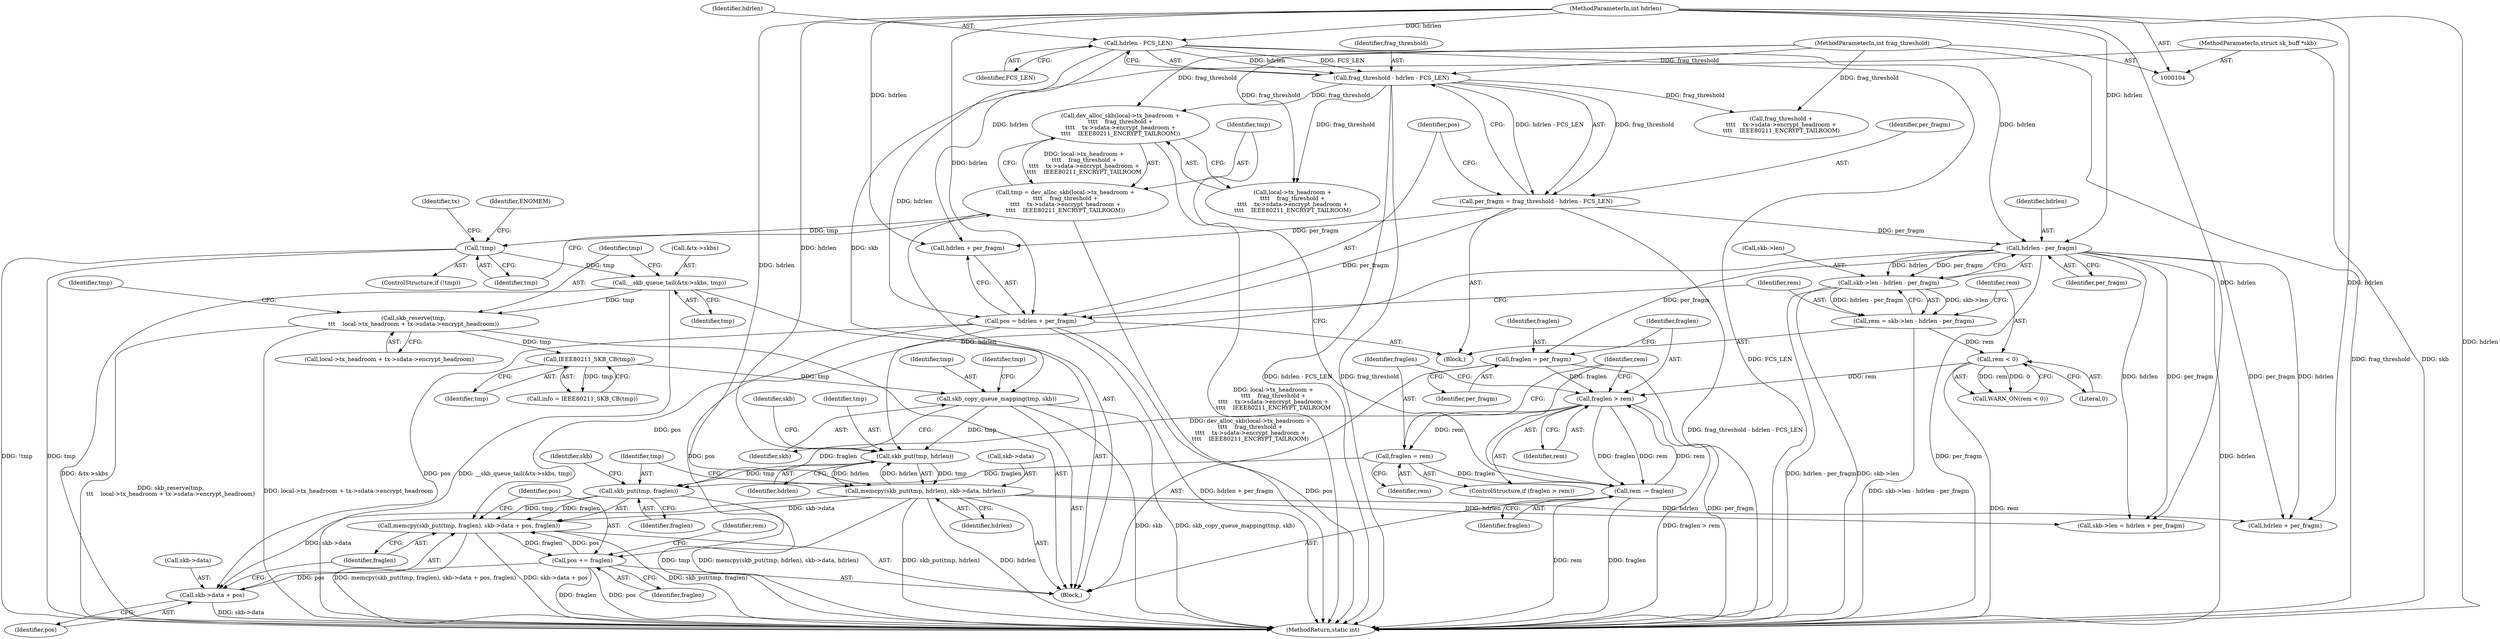 digraph "0_linux_338f977f4eb441e69bb9a46eaa0ac715c931a67f@API" {
"1000261" [label="(Call,memcpy(skb_put(tmp, fraglen), skb->data + pos, fraglen))"];
"1000262" [label="(Call,skb_put(tmp, fraglen))"];
"1000254" [label="(Call,skb_put(tmp, hdrlen))"];
"1000236" [label="(Call,skb_copy_queue_mapping(tmp, skb))"];
"1000219" [label="(Call,IEEE80211_SKB_CB(tmp))"];
"1000195" [label="(Call,skb_reserve(tmp,\n\t\t\t    local->tx_headroom + tx->sdata->encrypt_headroom))"];
"1000189" [label="(Call,__skb_queue_tail(&tx->skbs, tmp))"];
"1000184" [label="(Call,!tmp)"];
"1000167" [label="(Call,tmp = dev_alloc_skb(local->tx_headroom +\n\t\t\t\t    frag_threshold +\n\t\t\t\t    tx->sdata->encrypt_headroom +\n\t\t\t\t    IEEE80211_ENCRYPT_TAILROOM))"];
"1000169" [label="(Call,dev_alloc_skb(local->tx_headroom +\n\t\t\t\t    frag_threshold +\n\t\t\t\t    tx->sdata->encrypt_headroom +\n\t\t\t\t    IEEE80211_ENCRYPT_TAILROOM))"];
"1000121" [label="(Call,frag_threshold - hdrlen - FCS_LEN)"];
"1000108" [label="(MethodParameterIn,int frag_threshold)"];
"1000123" [label="(Call,hdrlen - FCS_LEN)"];
"1000107" [label="(MethodParameterIn,int hdrlen)"];
"1000106" [label="(MethodParameterIn,struct sk_buff *skb)"];
"1000253" [label="(Call,memcpy(skb_put(tmp, hdrlen), skb->data, hdrlen))"];
"1000139" [label="(Call,hdrlen - per_fragm)"];
"1000119" [label="(Call,per_fragm = frag_threshold - hdrlen - FCS_LEN)"];
"1000158" [label="(Call,fraglen > rem)"];
"1000154" [label="(Call,fraglen = per_fragm)"];
"1000144" [label="(Call,rem < 0)"];
"1000133" [label="(Call,rem = skb->len - hdrlen - per_fragm)"];
"1000135" [label="(Call,skb->len - hdrlen - per_fragm)"];
"1000164" [label="(Call,rem -= fraglen)"];
"1000161" [label="(Call,fraglen = rem)"];
"1000127" [label="(Call,pos = hdrlen + per_fragm)"];
"1000271" [label="(Call,pos += fraglen)"];
"1000261" [label="(Call,memcpy(skb_put(tmp, fraglen), skb->data + pos, fraglen))"];
"1000265" [label="(Call,skb->data + pos)"];
"1000128" [label="(Identifier,pos)"];
"1000220" [label="(Identifier,tmp)"];
"1000258" [label="(Identifier,skb)"];
"1000151" [label="(Identifier,rem)"];
"1000257" [label="(Call,skb->data)"];
"1000273" [label="(Identifier,fraglen)"];
"1000270" [label="(Identifier,fraglen)"];
"1000141" [label="(Identifier,per_fragm)"];
"1000219" [label="(Call,IEEE80211_SKB_CB(tmp))"];
"1000156" [label="(Identifier,per_fragm)"];
"1000271" [label="(Call,pos += fraglen)"];
"1000146" [label="(Literal,0)"];
"1000124" [label="(Identifier,hdrlen)"];
"1000217" [label="(Call,info = IEEE80211_SKB_CB(tmp))"];
"1000162" [label="(Identifier,fraglen)"];
"1000265" [label="(Call,skb->data + pos)"];
"1000241" [label="(Identifier,tmp)"];
"1000195" [label="(Call,skb_reserve(tmp,\n\t\t\t    local->tx_headroom + tx->sdata->encrypt_headroom))"];
"1000154" [label="(Call,fraglen = per_fragm)"];
"1000170" [label="(Call,local->tx_headroom +\n\t\t\t\t    frag_threshold +\n\t\t\t\t    tx->sdata->encrypt_headroom +\n\t\t\t\t    IEEE80211_ENCRYPT_TAILROOM)"];
"1000145" [label="(Identifier,rem)"];
"1000236" [label="(Call,skb_copy_queue_mapping(tmp, skb))"];
"1000123" [label="(Call,hdrlen - FCS_LEN)"];
"1000144" [label="(Call,rem < 0)"];
"1000143" [label="(Call,WARN_ON(rem < 0))"];
"1000256" [label="(Identifier,hdrlen)"];
"1000167" [label="(Call,tmp = dev_alloc_skb(local->tx_headroom +\n\t\t\t\t    frag_threshold +\n\t\t\t\t    tx->sdata->encrypt_headroom +\n\t\t\t\t    IEEE80211_ENCRYPT_TAILROOM))"];
"1000109" [label="(Block,)"];
"1000189" [label="(Call,__skb_queue_tail(&tx->skbs, tmp))"];
"1000120" [label="(Identifier,per_fragm)"];
"1000161" [label="(Call,fraglen = rem)"];
"1000164" [label="(Call,rem -= fraglen)"];
"1000119" [label="(Call,per_fragm = frag_threshold - hdrlen - FCS_LEN)"];
"1000136" [label="(Call,skb->len)"];
"1000160" [label="(Identifier,rem)"];
"1000169" [label="(Call,dev_alloc_skb(local->tx_headroom +\n\t\t\t\t    frag_threshold +\n\t\t\t\t    tx->sdata->encrypt_headroom +\n\t\t\t\t    IEEE80211_ENCRYPT_TAILROOM))"];
"1000264" [label="(Identifier,fraglen)"];
"1000168" [label="(Identifier,tmp)"];
"1000272" [label="(Identifier,pos)"];
"1000263" [label="(Identifier,tmp)"];
"1000192" [label="(Identifier,tx)"];
"1000260" [label="(Identifier,hdrlen)"];
"1000122" [label="(Identifier,frag_threshold)"];
"1000157" [label="(ControlStructure,if (fraglen > rem))"];
"1000155" [label="(Identifier,fraglen)"];
"1000190" [label="(Call,&tx->skbs)"];
"1000108" [label="(MethodParameterIn,int frag_threshold)"];
"1000183" [label="(ControlStructure,if (!tmp))"];
"1000133" [label="(Call,rem = skb->len - hdrlen - per_fragm)"];
"1000107" [label="(MethodParameterIn,int hdrlen)"];
"1000127" [label="(Call,pos = hdrlen + per_fragm)"];
"1000106" [label="(MethodParameterIn,struct sk_buff *skb)"];
"1000269" [label="(Identifier,pos)"];
"1000253" [label="(Call,memcpy(skb_put(tmp, hdrlen), skb->data, hdrlen))"];
"1000283" [label="(MethodReturn,static int)"];
"1000274" [label="(Call,skb->len = hdrlen + per_fragm)"];
"1000134" [label="(Identifier,rem)"];
"1000152" [label="(Block,)"];
"1000174" [label="(Call,frag_threshold +\n\t\t\t\t    tx->sdata->encrypt_headroom +\n\t\t\t\t    IEEE80211_ENCRYPT_TAILROOM)"];
"1000158" [label="(Call,fraglen > rem)"];
"1000208" [label="(Identifier,tmp)"];
"1000262" [label="(Call,skb_put(tmp, fraglen))"];
"1000121" [label="(Call,frag_threshold - hdrlen - FCS_LEN)"];
"1000254" [label="(Call,skb_put(tmp, hdrlen))"];
"1000278" [label="(Call,hdrlen + per_fragm)"];
"1000139" [label="(Call,hdrlen - per_fragm)"];
"1000197" [label="(Call,local->tx_headroom + tx->sdata->encrypt_headroom)"];
"1000166" [label="(Identifier,fraglen)"];
"1000188" [label="(Identifier,ENOMEM)"];
"1000196" [label="(Identifier,tmp)"];
"1000267" [label="(Identifier,skb)"];
"1000194" [label="(Identifier,tmp)"];
"1000140" [label="(Identifier,hdrlen)"];
"1000165" [label="(Identifier,rem)"];
"1000184" [label="(Call,!tmp)"];
"1000135" [label="(Call,skb->len - hdrlen - per_fragm)"];
"1000237" [label="(Identifier,tmp)"];
"1000129" [label="(Call,hdrlen + per_fragm)"];
"1000266" [label="(Call,skb->data)"];
"1000159" [label="(Identifier,fraglen)"];
"1000125" [label="(Identifier,FCS_LEN)"];
"1000255" [label="(Identifier,tmp)"];
"1000163" [label="(Identifier,rem)"];
"1000238" [label="(Identifier,skb)"];
"1000261" [label="(Call,memcpy(skb_put(tmp, fraglen), skb->data + pos, fraglen))"];
"1000185" [label="(Identifier,tmp)"];
"1000261" -> "1000152"  [label="AST: "];
"1000261" -> "1000270"  [label="CFG: "];
"1000262" -> "1000261"  [label="AST: "];
"1000265" -> "1000261"  [label="AST: "];
"1000270" -> "1000261"  [label="AST: "];
"1000272" -> "1000261"  [label="CFG: "];
"1000261" -> "1000283"  [label="DDG: skb->data + pos"];
"1000261" -> "1000283"  [label="DDG: skb_put(tmp, fraglen)"];
"1000261" -> "1000283"  [label="DDG: memcpy(skb_put(tmp, fraglen), skb->data + pos, fraglen)"];
"1000262" -> "1000261"  [label="DDG: tmp"];
"1000262" -> "1000261"  [label="DDG: fraglen"];
"1000253" -> "1000261"  [label="DDG: skb->data"];
"1000127" -> "1000261"  [label="DDG: pos"];
"1000271" -> "1000261"  [label="DDG: pos"];
"1000261" -> "1000271"  [label="DDG: fraglen"];
"1000262" -> "1000264"  [label="CFG: "];
"1000263" -> "1000262"  [label="AST: "];
"1000264" -> "1000262"  [label="AST: "];
"1000267" -> "1000262"  [label="CFG: "];
"1000262" -> "1000283"  [label="DDG: tmp"];
"1000254" -> "1000262"  [label="DDG: tmp"];
"1000158" -> "1000262"  [label="DDG: fraglen"];
"1000161" -> "1000262"  [label="DDG: fraglen"];
"1000254" -> "1000253"  [label="AST: "];
"1000254" -> "1000256"  [label="CFG: "];
"1000255" -> "1000254"  [label="AST: "];
"1000256" -> "1000254"  [label="AST: "];
"1000258" -> "1000254"  [label="CFG: "];
"1000254" -> "1000253"  [label="DDG: tmp"];
"1000254" -> "1000253"  [label="DDG: hdrlen"];
"1000236" -> "1000254"  [label="DDG: tmp"];
"1000253" -> "1000254"  [label="DDG: hdrlen"];
"1000139" -> "1000254"  [label="DDG: hdrlen"];
"1000107" -> "1000254"  [label="DDG: hdrlen"];
"1000236" -> "1000152"  [label="AST: "];
"1000236" -> "1000238"  [label="CFG: "];
"1000237" -> "1000236"  [label="AST: "];
"1000238" -> "1000236"  [label="AST: "];
"1000241" -> "1000236"  [label="CFG: "];
"1000236" -> "1000283"  [label="DDG: skb_copy_queue_mapping(tmp, skb)"];
"1000236" -> "1000283"  [label="DDG: skb"];
"1000219" -> "1000236"  [label="DDG: tmp"];
"1000106" -> "1000236"  [label="DDG: skb"];
"1000219" -> "1000217"  [label="AST: "];
"1000219" -> "1000220"  [label="CFG: "];
"1000220" -> "1000219"  [label="AST: "];
"1000217" -> "1000219"  [label="CFG: "];
"1000219" -> "1000217"  [label="DDG: tmp"];
"1000195" -> "1000219"  [label="DDG: tmp"];
"1000195" -> "1000152"  [label="AST: "];
"1000195" -> "1000197"  [label="CFG: "];
"1000196" -> "1000195"  [label="AST: "];
"1000197" -> "1000195"  [label="AST: "];
"1000208" -> "1000195"  [label="CFG: "];
"1000195" -> "1000283"  [label="DDG: skb_reserve(tmp,\n\t\t\t    local->tx_headroom + tx->sdata->encrypt_headroom)"];
"1000195" -> "1000283"  [label="DDG: local->tx_headroom + tx->sdata->encrypt_headroom"];
"1000189" -> "1000195"  [label="DDG: tmp"];
"1000189" -> "1000152"  [label="AST: "];
"1000189" -> "1000194"  [label="CFG: "];
"1000190" -> "1000189"  [label="AST: "];
"1000194" -> "1000189"  [label="AST: "];
"1000196" -> "1000189"  [label="CFG: "];
"1000189" -> "1000283"  [label="DDG: &tx->skbs"];
"1000189" -> "1000283"  [label="DDG: __skb_queue_tail(&tx->skbs, tmp)"];
"1000184" -> "1000189"  [label="DDG: tmp"];
"1000184" -> "1000183"  [label="AST: "];
"1000184" -> "1000185"  [label="CFG: "];
"1000185" -> "1000184"  [label="AST: "];
"1000188" -> "1000184"  [label="CFG: "];
"1000192" -> "1000184"  [label="CFG: "];
"1000184" -> "1000283"  [label="DDG: tmp"];
"1000184" -> "1000283"  [label="DDG: !tmp"];
"1000167" -> "1000184"  [label="DDG: tmp"];
"1000167" -> "1000152"  [label="AST: "];
"1000167" -> "1000169"  [label="CFG: "];
"1000168" -> "1000167"  [label="AST: "];
"1000169" -> "1000167"  [label="AST: "];
"1000185" -> "1000167"  [label="CFG: "];
"1000167" -> "1000283"  [label="DDG: dev_alloc_skb(local->tx_headroom +\n\t\t\t\t    frag_threshold +\n\t\t\t\t    tx->sdata->encrypt_headroom +\n\t\t\t\t    IEEE80211_ENCRYPT_TAILROOM)"];
"1000169" -> "1000167"  [label="DDG: local->tx_headroom +\n\t\t\t\t    frag_threshold +\n\t\t\t\t    tx->sdata->encrypt_headroom +\n\t\t\t\t    IEEE80211_ENCRYPT_TAILROOM"];
"1000169" -> "1000170"  [label="CFG: "];
"1000170" -> "1000169"  [label="AST: "];
"1000169" -> "1000283"  [label="DDG: local->tx_headroom +\n\t\t\t\t    frag_threshold +\n\t\t\t\t    tx->sdata->encrypt_headroom +\n\t\t\t\t    IEEE80211_ENCRYPT_TAILROOM"];
"1000121" -> "1000169"  [label="DDG: frag_threshold"];
"1000108" -> "1000169"  [label="DDG: frag_threshold"];
"1000121" -> "1000119"  [label="AST: "];
"1000121" -> "1000123"  [label="CFG: "];
"1000122" -> "1000121"  [label="AST: "];
"1000123" -> "1000121"  [label="AST: "];
"1000119" -> "1000121"  [label="CFG: "];
"1000121" -> "1000283"  [label="DDG: hdrlen - FCS_LEN"];
"1000121" -> "1000283"  [label="DDG: frag_threshold"];
"1000121" -> "1000119"  [label="DDG: frag_threshold"];
"1000121" -> "1000119"  [label="DDG: hdrlen - FCS_LEN"];
"1000108" -> "1000121"  [label="DDG: frag_threshold"];
"1000123" -> "1000121"  [label="DDG: hdrlen"];
"1000123" -> "1000121"  [label="DDG: FCS_LEN"];
"1000121" -> "1000170"  [label="DDG: frag_threshold"];
"1000121" -> "1000174"  [label="DDG: frag_threshold"];
"1000108" -> "1000104"  [label="AST: "];
"1000108" -> "1000283"  [label="DDG: frag_threshold"];
"1000108" -> "1000170"  [label="DDG: frag_threshold"];
"1000108" -> "1000174"  [label="DDG: frag_threshold"];
"1000123" -> "1000125"  [label="CFG: "];
"1000124" -> "1000123"  [label="AST: "];
"1000125" -> "1000123"  [label="AST: "];
"1000123" -> "1000283"  [label="DDG: FCS_LEN"];
"1000107" -> "1000123"  [label="DDG: hdrlen"];
"1000123" -> "1000127"  [label="DDG: hdrlen"];
"1000123" -> "1000129"  [label="DDG: hdrlen"];
"1000123" -> "1000139"  [label="DDG: hdrlen"];
"1000107" -> "1000104"  [label="AST: "];
"1000107" -> "1000283"  [label="DDG: hdrlen"];
"1000107" -> "1000127"  [label="DDG: hdrlen"];
"1000107" -> "1000129"  [label="DDG: hdrlen"];
"1000107" -> "1000139"  [label="DDG: hdrlen"];
"1000107" -> "1000253"  [label="DDG: hdrlen"];
"1000107" -> "1000274"  [label="DDG: hdrlen"];
"1000107" -> "1000278"  [label="DDG: hdrlen"];
"1000106" -> "1000104"  [label="AST: "];
"1000106" -> "1000283"  [label="DDG: skb"];
"1000253" -> "1000152"  [label="AST: "];
"1000253" -> "1000260"  [label="CFG: "];
"1000257" -> "1000253"  [label="AST: "];
"1000260" -> "1000253"  [label="AST: "];
"1000263" -> "1000253"  [label="CFG: "];
"1000253" -> "1000283"  [label="DDG: hdrlen"];
"1000253" -> "1000283"  [label="DDG: memcpy(skb_put(tmp, hdrlen), skb->data, hdrlen)"];
"1000253" -> "1000283"  [label="DDG: skb_put(tmp, hdrlen)"];
"1000253" -> "1000265"  [label="DDG: skb->data"];
"1000253" -> "1000274"  [label="DDG: hdrlen"];
"1000253" -> "1000278"  [label="DDG: hdrlen"];
"1000139" -> "1000135"  [label="AST: "];
"1000139" -> "1000141"  [label="CFG: "];
"1000140" -> "1000139"  [label="AST: "];
"1000141" -> "1000139"  [label="AST: "];
"1000135" -> "1000139"  [label="CFG: "];
"1000139" -> "1000283"  [label="DDG: per_fragm"];
"1000139" -> "1000283"  [label="DDG: hdrlen"];
"1000139" -> "1000135"  [label="DDG: hdrlen"];
"1000139" -> "1000135"  [label="DDG: per_fragm"];
"1000119" -> "1000139"  [label="DDG: per_fragm"];
"1000139" -> "1000154"  [label="DDG: per_fragm"];
"1000139" -> "1000274"  [label="DDG: hdrlen"];
"1000139" -> "1000274"  [label="DDG: per_fragm"];
"1000139" -> "1000278"  [label="DDG: hdrlen"];
"1000139" -> "1000278"  [label="DDG: per_fragm"];
"1000119" -> "1000109"  [label="AST: "];
"1000120" -> "1000119"  [label="AST: "];
"1000128" -> "1000119"  [label="CFG: "];
"1000119" -> "1000283"  [label="DDG: frag_threshold - hdrlen - FCS_LEN"];
"1000119" -> "1000127"  [label="DDG: per_fragm"];
"1000119" -> "1000129"  [label="DDG: per_fragm"];
"1000158" -> "1000157"  [label="AST: "];
"1000158" -> "1000160"  [label="CFG: "];
"1000159" -> "1000158"  [label="AST: "];
"1000160" -> "1000158"  [label="AST: "];
"1000162" -> "1000158"  [label="CFG: "];
"1000165" -> "1000158"  [label="CFG: "];
"1000158" -> "1000283"  [label="DDG: fraglen > rem"];
"1000154" -> "1000158"  [label="DDG: fraglen"];
"1000144" -> "1000158"  [label="DDG: rem"];
"1000164" -> "1000158"  [label="DDG: rem"];
"1000158" -> "1000161"  [label="DDG: rem"];
"1000158" -> "1000164"  [label="DDG: fraglen"];
"1000158" -> "1000164"  [label="DDG: rem"];
"1000154" -> "1000152"  [label="AST: "];
"1000154" -> "1000156"  [label="CFG: "];
"1000155" -> "1000154"  [label="AST: "];
"1000156" -> "1000154"  [label="AST: "];
"1000159" -> "1000154"  [label="CFG: "];
"1000154" -> "1000283"  [label="DDG: per_fragm"];
"1000144" -> "1000143"  [label="AST: "];
"1000144" -> "1000146"  [label="CFG: "];
"1000145" -> "1000144"  [label="AST: "];
"1000146" -> "1000144"  [label="AST: "];
"1000143" -> "1000144"  [label="CFG: "];
"1000144" -> "1000283"  [label="DDG: rem"];
"1000144" -> "1000143"  [label="DDG: rem"];
"1000144" -> "1000143"  [label="DDG: 0"];
"1000133" -> "1000144"  [label="DDG: rem"];
"1000133" -> "1000109"  [label="AST: "];
"1000133" -> "1000135"  [label="CFG: "];
"1000134" -> "1000133"  [label="AST: "];
"1000135" -> "1000133"  [label="AST: "];
"1000145" -> "1000133"  [label="CFG: "];
"1000133" -> "1000283"  [label="DDG: skb->len - hdrlen - per_fragm"];
"1000135" -> "1000133"  [label="DDG: skb->len"];
"1000135" -> "1000133"  [label="DDG: hdrlen - per_fragm"];
"1000136" -> "1000135"  [label="AST: "];
"1000135" -> "1000283"  [label="DDG: hdrlen - per_fragm"];
"1000135" -> "1000283"  [label="DDG: skb->len"];
"1000164" -> "1000152"  [label="AST: "];
"1000164" -> "1000166"  [label="CFG: "];
"1000165" -> "1000164"  [label="AST: "];
"1000166" -> "1000164"  [label="AST: "];
"1000168" -> "1000164"  [label="CFG: "];
"1000164" -> "1000283"  [label="DDG: fraglen"];
"1000164" -> "1000283"  [label="DDG: rem"];
"1000161" -> "1000164"  [label="DDG: fraglen"];
"1000161" -> "1000157"  [label="AST: "];
"1000161" -> "1000163"  [label="CFG: "];
"1000162" -> "1000161"  [label="AST: "];
"1000163" -> "1000161"  [label="AST: "];
"1000165" -> "1000161"  [label="CFG: "];
"1000127" -> "1000109"  [label="AST: "];
"1000127" -> "1000129"  [label="CFG: "];
"1000128" -> "1000127"  [label="AST: "];
"1000129" -> "1000127"  [label="AST: "];
"1000134" -> "1000127"  [label="CFG: "];
"1000127" -> "1000283"  [label="DDG: hdrlen + per_fragm"];
"1000127" -> "1000283"  [label="DDG: pos"];
"1000127" -> "1000265"  [label="DDG: pos"];
"1000127" -> "1000271"  [label="DDG: pos"];
"1000271" -> "1000152"  [label="AST: "];
"1000271" -> "1000273"  [label="CFG: "];
"1000272" -> "1000271"  [label="AST: "];
"1000273" -> "1000271"  [label="AST: "];
"1000151" -> "1000271"  [label="CFG: "];
"1000271" -> "1000283"  [label="DDG: fraglen"];
"1000271" -> "1000283"  [label="DDG: pos"];
"1000271" -> "1000265"  [label="DDG: pos"];
"1000265" -> "1000269"  [label="CFG: "];
"1000266" -> "1000265"  [label="AST: "];
"1000269" -> "1000265"  [label="AST: "];
"1000270" -> "1000265"  [label="CFG: "];
"1000265" -> "1000283"  [label="DDG: skb->data"];
}

